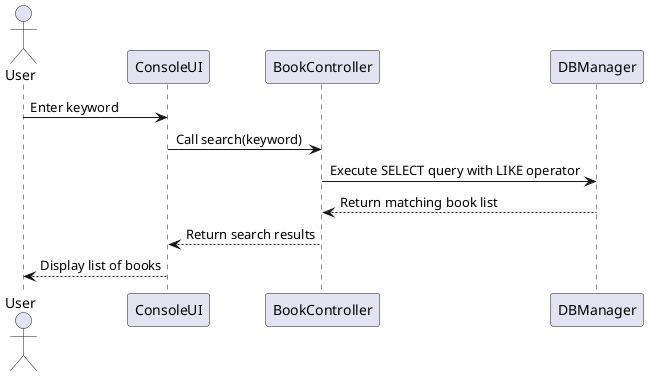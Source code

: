 @startuml
actor User as U
participant ConsoleUI as UI
participant BookController as BC
participant DBManager as DB

U -> UI: Enter keyword
UI -> BC: Call search(keyword)
BC -> DB: Execute SELECT query with LIKE operator
DB --> BC: Return matching book list
BC --> UI: Return search results
UI --> U: Display list of books
@enduml
